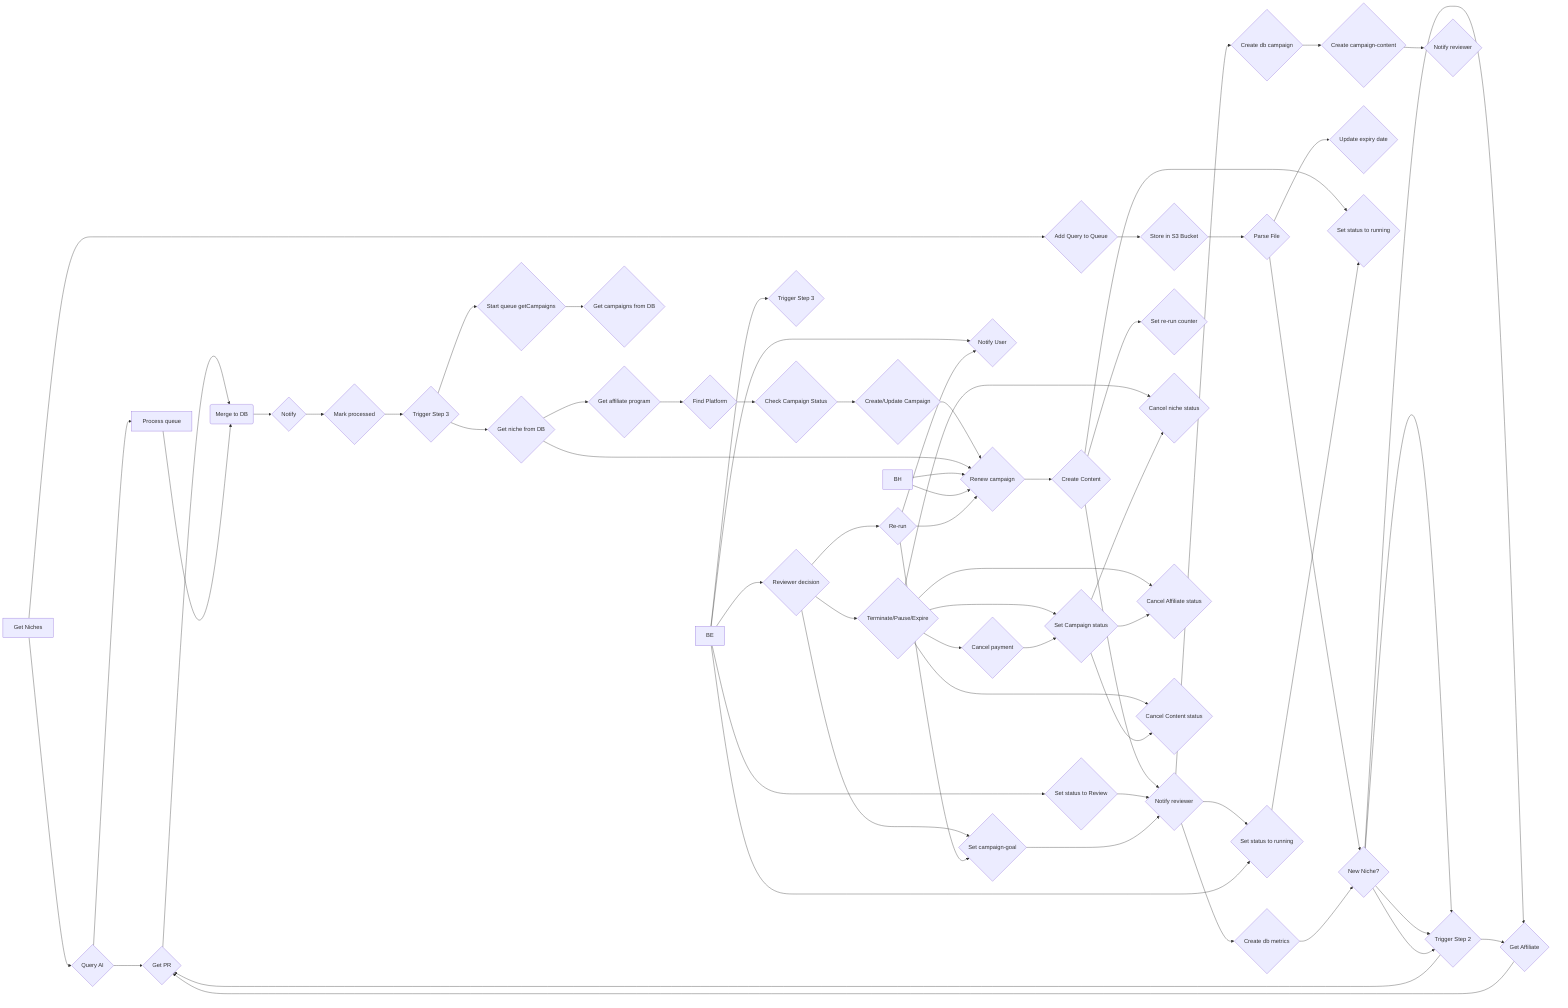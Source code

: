 graph LR
A[Get Niches] --> B{Query AI};
A --> C{Add Query to Queue};
C --> D{Store in S3 Bucket};
D --> E{Parse File};
E --> F{New Niche?};
F --> G{Notify Marketeer};
F --> G{Get PR};
F --> H[Process Niche queue];
G --> I(Merge to DB);
H --> I;
F --> G{Trigger Step 2};
G --> H{Get Affiliate};
B --> I{Get PR};
B --> J[Process queue];
I --> K(Merge to DB);
J --> K;
K --> L{Notify};
L --> M{Mark processed};
M --> N{Trigger Step 3};
N --> O{Get niche from DB}
O --> P{Get affiliate program}
P --> Q{Find Platform}
Q --> R{Check Campaign Status}
R --> S{Create/Update Campaign}
S --> T{Start queue create content}
O --> T
T --> U{Create Content}
U --> V{Notify reviewer}
U --> W{Set re-run counter}
E --> X{Update expiry date}
U --> Y{Set status to running}
V --> Z{Create db campaign}
Z --> AA{Create campaign-content}
V --> AB{Create db metrics}
AA --> AC{Notify reviewer}
AB --> F
N --> BC{Start queue getCampaigns}
BC --> BD{Get campaigns from DB}
BE --> BF{Set status to Review}
V --> BG{Set status to running}
BE --> BG{Set status to running}
BH --> T{Renew campaign}
BE --> BI{Trigger Step 3}
BE --> BJ{Notify User}
BE --> BK{Reviewer decision}
BF --> V
BG --> Y
BH --> T
BK --> BL{Terminate/Pause/Expire}
BK --> BM{Re-run}
BK --> BN{Re-create content}
BL --> BO{Cancel payment}
BL --> BP{Set Campaign status}
BL --> BQ{Cancel niche status}
BL --> BR{Cancel Affiliate status}
BL --> BS{Cancel Content status}
BN --> V
BM --> T
BM --> BN{Set campaign-goal}
BM --> BJ
BO --> BP
BP --> BQ
BP --> BR
BP --> BS